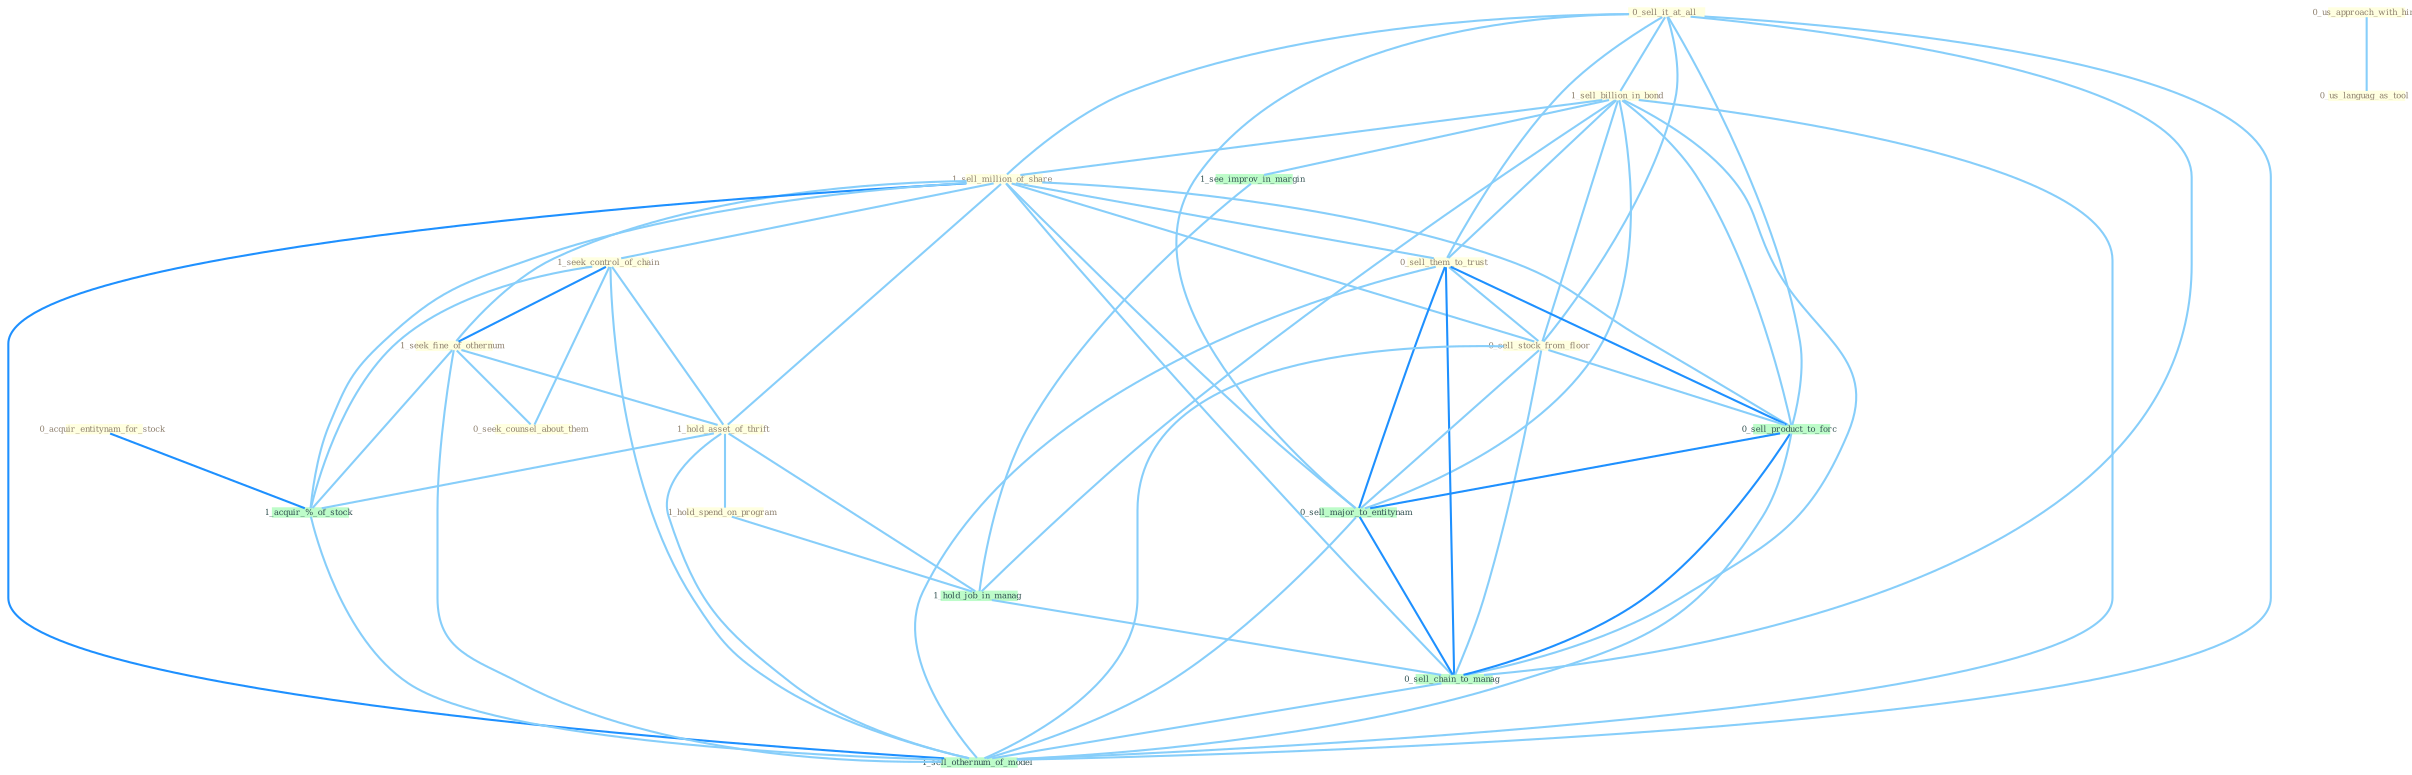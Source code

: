 Graph G{ 
    node
    [shape=polygon,style=filled,width=.5,height=.06,color="#BDFCC9",fixedsize=true,fontsize=4,
    fontcolor="#2f4f4f"];
    {node
    [color="#ffffe0", fontcolor="#8b7d6b"] "0_sell_it_at_all " "0_us_approach_with_him " "1_sell_billion_in_bond " "0_acquir_entitynam_for_stock " "1_sell_million_of_share " "0_sell_them_to_trust " "1_seek_control_of_chain " "1_seek_fine_of_othernum " "0_seek_counsel_about_them " "0_us_languag_as_tool " "1_hold_asset_of_thrift " "0_sell_stock_from_floor " "1_hold_spend_on_program "}
{node [color="#fff0f5", fontcolor="#b22222"]}
edge [color="#B0E2FF"];

	"0_sell_it_at_all " -- "1_sell_billion_in_bond " [w="1", color="#87cefa" ];
	"0_sell_it_at_all " -- "1_sell_million_of_share " [w="1", color="#87cefa" ];
	"0_sell_it_at_all " -- "0_sell_them_to_trust " [w="1", color="#87cefa" ];
	"0_sell_it_at_all " -- "0_sell_stock_from_floor " [w="1", color="#87cefa" ];
	"0_sell_it_at_all " -- "0_sell_product_to_forc " [w="1", color="#87cefa" ];
	"0_sell_it_at_all " -- "0_sell_major_to_entitynam " [w="1", color="#87cefa" ];
	"0_sell_it_at_all " -- "0_sell_chain_to_manag " [w="1", color="#87cefa" ];
	"0_sell_it_at_all " -- "1_sell_othernum_of_model " [w="1", color="#87cefa" ];
	"0_us_approach_with_him " -- "0_us_languag_as_tool " [w="1", color="#87cefa" ];
	"1_sell_billion_in_bond " -- "1_sell_million_of_share " [w="1", color="#87cefa" ];
	"1_sell_billion_in_bond " -- "0_sell_them_to_trust " [w="1", color="#87cefa" ];
	"1_sell_billion_in_bond " -- "0_sell_stock_from_floor " [w="1", color="#87cefa" ];
	"1_sell_billion_in_bond " -- "1_see_improv_in_margin " [w="1", color="#87cefa" ];
	"1_sell_billion_in_bond " -- "1_hold_job_in_manag " [w="1", color="#87cefa" ];
	"1_sell_billion_in_bond " -- "0_sell_product_to_forc " [w="1", color="#87cefa" ];
	"1_sell_billion_in_bond " -- "0_sell_major_to_entitynam " [w="1", color="#87cefa" ];
	"1_sell_billion_in_bond " -- "0_sell_chain_to_manag " [w="1", color="#87cefa" ];
	"1_sell_billion_in_bond " -- "1_sell_othernum_of_model " [w="1", color="#87cefa" ];
	"0_acquir_entitynam_for_stock " -- "1_acquir_%_of_stock " [w="2", color="#1e90ff" , len=0.8];
	"1_sell_million_of_share " -- "0_sell_them_to_trust " [w="1", color="#87cefa" ];
	"1_sell_million_of_share " -- "1_seek_control_of_chain " [w="1", color="#87cefa" ];
	"1_sell_million_of_share " -- "1_seek_fine_of_othernum " [w="1", color="#87cefa" ];
	"1_sell_million_of_share " -- "1_hold_asset_of_thrift " [w="1", color="#87cefa" ];
	"1_sell_million_of_share " -- "0_sell_stock_from_floor " [w="1", color="#87cefa" ];
	"1_sell_million_of_share " -- "1_acquir_%_of_stock " [w="1", color="#87cefa" ];
	"1_sell_million_of_share " -- "0_sell_product_to_forc " [w="1", color="#87cefa" ];
	"1_sell_million_of_share " -- "0_sell_major_to_entitynam " [w="1", color="#87cefa" ];
	"1_sell_million_of_share " -- "0_sell_chain_to_manag " [w="1", color="#87cefa" ];
	"1_sell_million_of_share " -- "1_sell_othernum_of_model " [w="2", color="#1e90ff" , len=0.8];
	"0_sell_them_to_trust " -- "0_sell_stock_from_floor " [w="1", color="#87cefa" ];
	"0_sell_them_to_trust " -- "0_sell_product_to_forc " [w="2", color="#1e90ff" , len=0.8];
	"0_sell_them_to_trust " -- "0_sell_major_to_entitynam " [w="2", color="#1e90ff" , len=0.8];
	"0_sell_them_to_trust " -- "0_sell_chain_to_manag " [w="2", color="#1e90ff" , len=0.8];
	"0_sell_them_to_trust " -- "1_sell_othernum_of_model " [w="1", color="#87cefa" ];
	"1_seek_control_of_chain " -- "1_seek_fine_of_othernum " [w="2", color="#1e90ff" , len=0.8];
	"1_seek_control_of_chain " -- "0_seek_counsel_about_them " [w="1", color="#87cefa" ];
	"1_seek_control_of_chain " -- "1_hold_asset_of_thrift " [w="1", color="#87cefa" ];
	"1_seek_control_of_chain " -- "1_acquir_%_of_stock " [w="1", color="#87cefa" ];
	"1_seek_control_of_chain " -- "1_sell_othernum_of_model " [w="1", color="#87cefa" ];
	"1_seek_fine_of_othernum " -- "0_seek_counsel_about_them " [w="1", color="#87cefa" ];
	"1_seek_fine_of_othernum " -- "1_hold_asset_of_thrift " [w="1", color="#87cefa" ];
	"1_seek_fine_of_othernum " -- "1_acquir_%_of_stock " [w="1", color="#87cefa" ];
	"1_seek_fine_of_othernum " -- "1_sell_othernum_of_model " [w="1", color="#87cefa" ];
	"1_hold_asset_of_thrift " -- "1_hold_spend_on_program " [w="1", color="#87cefa" ];
	"1_hold_asset_of_thrift " -- "1_acquir_%_of_stock " [w="1", color="#87cefa" ];
	"1_hold_asset_of_thrift " -- "1_hold_job_in_manag " [w="1", color="#87cefa" ];
	"1_hold_asset_of_thrift " -- "1_sell_othernum_of_model " [w="1", color="#87cefa" ];
	"0_sell_stock_from_floor " -- "0_sell_product_to_forc " [w="1", color="#87cefa" ];
	"0_sell_stock_from_floor " -- "0_sell_major_to_entitynam " [w="1", color="#87cefa" ];
	"0_sell_stock_from_floor " -- "0_sell_chain_to_manag " [w="1", color="#87cefa" ];
	"0_sell_stock_from_floor " -- "1_sell_othernum_of_model " [w="1", color="#87cefa" ];
	"1_hold_spend_on_program " -- "1_hold_job_in_manag " [w="1", color="#87cefa" ];
	"1_see_improv_in_margin " -- "1_hold_job_in_manag " [w="1", color="#87cefa" ];
	"1_acquir_%_of_stock " -- "1_sell_othernum_of_model " [w="1", color="#87cefa" ];
	"1_hold_job_in_manag " -- "0_sell_chain_to_manag " [w="1", color="#87cefa" ];
	"0_sell_product_to_forc " -- "0_sell_major_to_entitynam " [w="2", color="#1e90ff" , len=0.8];
	"0_sell_product_to_forc " -- "0_sell_chain_to_manag " [w="2", color="#1e90ff" , len=0.8];
	"0_sell_product_to_forc " -- "1_sell_othernum_of_model " [w="1", color="#87cefa" ];
	"0_sell_major_to_entitynam " -- "0_sell_chain_to_manag " [w="2", color="#1e90ff" , len=0.8];
	"0_sell_major_to_entitynam " -- "1_sell_othernum_of_model " [w="1", color="#87cefa" ];
	"0_sell_chain_to_manag " -- "1_sell_othernum_of_model " [w="1", color="#87cefa" ];
}